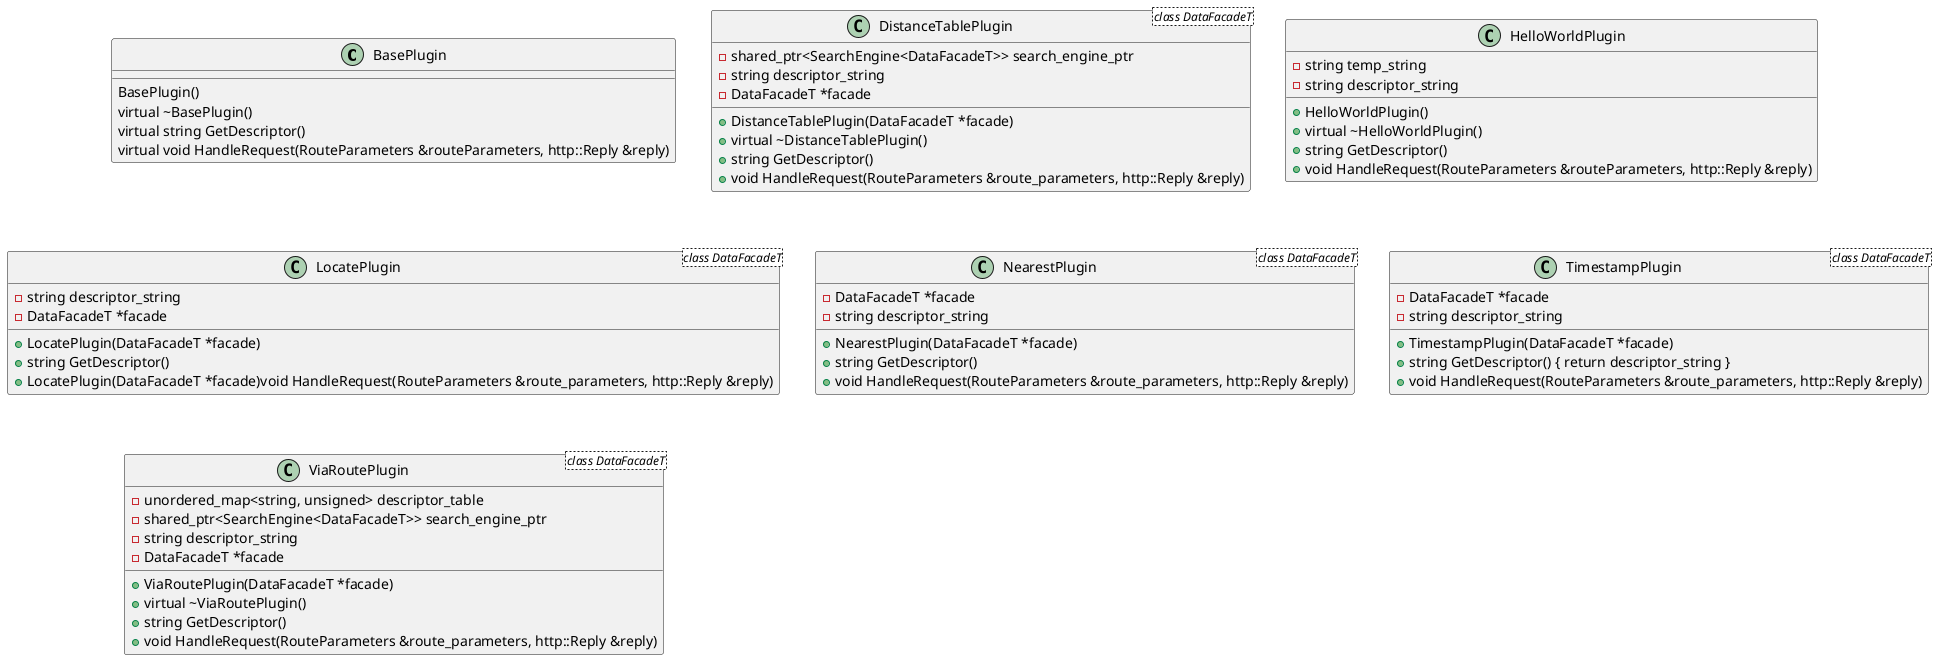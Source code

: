 @startuml

    ' BasePlugin
    
    class BasePlugin {
        BasePlugin()
        virtual ~BasePlugin()
        virtual string GetDescriptor()
        virtual void HandleRequest(RouteParameters &routeParameters, http::Reply &reply)
    }

    ' DistanceTablePlugin.h

    class DistanceTablePlugin<class DataFacadeT> {
        -shared_ptr<SearchEngine<DataFacadeT>> search_engine_ptr
        +DistanceTablePlugin(DataFacadeT *facade)
        +virtual ~DistanceTablePlugin()
        +string GetDescriptor()
        +void HandleRequest(RouteParameters &route_parameters, http::Reply &reply)
        -string descriptor_string
        -DataFacadeT *facade
    }

    ' HelloWorldPlugin

    class HelloWorldPlugin {
        -string temp_string
        +HelloWorldPlugin()
        +virtual ~HelloWorldPlugin()
        +string GetDescriptor()
        +void HandleRequest(RouteParameters &routeParameters, http::Reply &reply)
        -string descriptor_string
    }

    ' LocatePlugin

    class LocatePlugin<class DataFacadeT> {
        +LocatePlugin(DataFacadeT *facade)
        +string GetDescriptor()
        +LocatePlugin(DataFacadeT *facade)void HandleRequest(RouteParameters &route_parameters, http::Reply &reply)
        -string descriptor_string
        -DataFacadeT *facade
    }

    ' NearestPlugin

     class NearestPlugin<class DataFacadeT> {
        +NearestPlugin(DataFacadeT *facade)
        +string GetDescriptor()
        +void HandleRequest(RouteParameters &route_parameters, http::Reply &reply)
        -DataFacadeT *facade
        -string descriptor_string
    }

    ' TimestampPlugin
    
    class TimestampPlugin<class DataFacadeT> {
        +TimestampPlugin(DataFacadeT *facade)
        +string GetDescriptor() { return descriptor_string }
        +void HandleRequest(RouteParameters &route_parameters, http::Reply &reply)
        -DataFacadeT *facade
        -string descriptor_string
    }

    ' ViaRoutePlugin

    class ViaRoutePlugin<class DataFacadeT> {
        -unordered_map<string, unsigned> descriptor_table
        -shared_ptr<SearchEngine<DataFacadeT>> search_engine_ptr
        +ViaRoutePlugin(DataFacadeT *facade)
        +virtual ~ViaRoutePlugin()
        +string GetDescriptor()
        +void HandleRequest(RouteParameters &route_parameters, http::Reply &reply)
        -string descriptor_string
        -DataFacadeT *facade
    }

@enduml